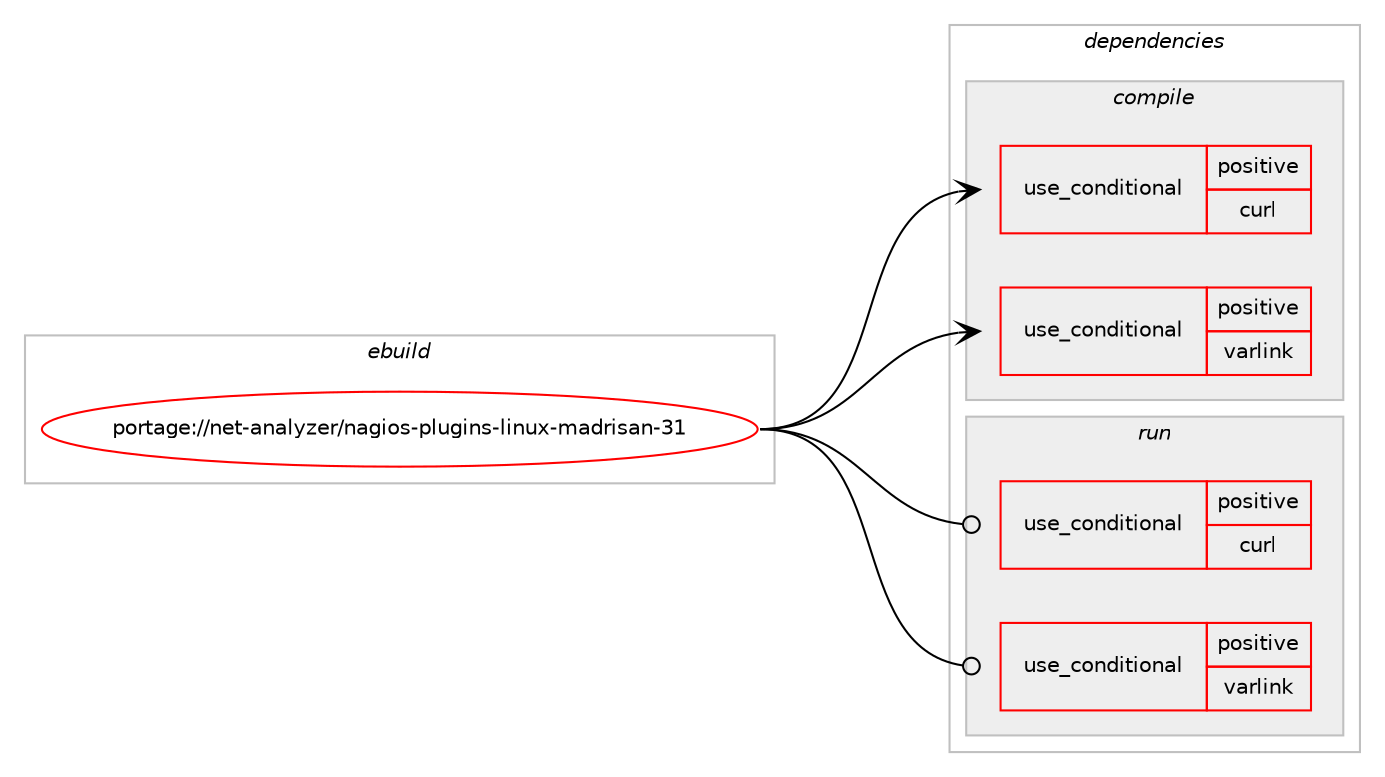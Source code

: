 digraph prolog {

# *************
# Graph options
# *************

newrank=true;
concentrate=true;
compound=true;
graph [rankdir=LR,fontname=Helvetica,fontsize=10,ranksep=1.5];#, ranksep=2.5, nodesep=0.2];
edge  [arrowhead=vee];
node  [fontname=Helvetica,fontsize=10];

# **********
# The ebuild
# **********

subgraph cluster_leftcol {
color=gray;
rank=same;
label=<<i>ebuild</i>>;
id [label="portage://net-analyzer/nagios-plugins-linux-madrisan-31", color=red, width=4, href="../net-analyzer/nagios-plugins-linux-madrisan-31.svg"];
}

# ****************
# The dependencies
# ****************

subgraph cluster_midcol {
color=gray;
label=<<i>dependencies</i>>;
subgraph cluster_compile {
fillcolor="#eeeeee";
style=filled;
label=<<i>compile</i>>;
subgraph cond84982 {
dependency173890 [label=<<TABLE BORDER="0" CELLBORDER="1" CELLSPACING="0" CELLPADDING="4"><TR><TD ROWSPAN="3" CELLPADDING="10">use_conditional</TD></TR><TR><TD>positive</TD></TR><TR><TD>curl</TD></TR></TABLE>>, shape=none, color=red];
# *** BEGIN UNKNOWN DEPENDENCY TYPE (TODO) ***
# dependency173890 -> package_dependency(portage://net-analyzer/nagios-plugins-linux-madrisan-31,install,no,net-misc,curl,none,[,,],[slot(0),equal],[])
# *** END UNKNOWN DEPENDENCY TYPE (TODO) ***

}
id:e -> dependency173890:w [weight=20,style="solid",arrowhead="vee"];
subgraph cond84983 {
dependency173891 [label=<<TABLE BORDER="0" CELLBORDER="1" CELLSPACING="0" CELLPADDING="4"><TR><TD ROWSPAN="3" CELLPADDING="10">use_conditional</TD></TR><TR><TD>positive</TD></TR><TR><TD>varlink</TD></TR></TABLE>>, shape=none, color=red];
# *** BEGIN UNKNOWN DEPENDENCY TYPE (TODO) ***
# dependency173891 -> package_dependency(portage://net-analyzer/nagios-plugins-linux-madrisan-31,install,no,dev-libs,libvarlink,none,[,,],any_same_slot,[])
# *** END UNKNOWN DEPENDENCY TYPE (TODO) ***

}
id:e -> dependency173891:w [weight=20,style="solid",arrowhead="vee"];
}
subgraph cluster_compileandrun {
fillcolor="#eeeeee";
style=filled;
label=<<i>compile and run</i>>;
}
subgraph cluster_run {
fillcolor="#eeeeee";
style=filled;
label=<<i>run</i>>;
subgraph cond84984 {
dependency173892 [label=<<TABLE BORDER="0" CELLBORDER="1" CELLSPACING="0" CELLPADDING="4"><TR><TD ROWSPAN="3" CELLPADDING="10">use_conditional</TD></TR><TR><TD>positive</TD></TR><TR><TD>curl</TD></TR></TABLE>>, shape=none, color=red];
# *** BEGIN UNKNOWN DEPENDENCY TYPE (TODO) ***
# dependency173892 -> package_dependency(portage://net-analyzer/nagios-plugins-linux-madrisan-31,run,no,net-misc,curl,none,[,,],[slot(0),equal],[])
# *** END UNKNOWN DEPENDENCY TYPE (TODO) ***

}
id:e -> dependency173892:w [weight=20,style="solid",arrowhead="odot"];
subgraph cond84985 {
dependency173893 [label=<<TABLE BORDER="0" CELLBORDER="1" CELLSPACING="0" CELLPADDING="4"><TR><TD ROWSPAN="3" CELLPADDING="10">use_conditional</TD></TR><TR><TD>positive</TD></TR><TR><TD>varlink</TD></TR></TABLE>>, shape=none, color=red];
# *** BEGIN UNKNOWN DEPENDENCY TYPE (TODO) ***
# dependency173893 -> package_dependency(portage://net-analyzer/nagios-plugins-linux-madrisan-31,run,no,dev-libs,libvarlink,none,[,,],any_same_slot,[])
# *** END UNKNOWN DEPENDENCY TYPE (TODO) ***

}
id:e -> dependency173893:w [weight=20,style="solid",arrowhead="odot"];
}
}

# **************
# The candidates
# **************

subgraph cluster_choices {
rank=same;
color=gray;
label=<<i>candidates</i>>;

}

}
